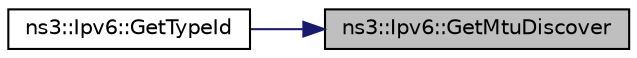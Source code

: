 digraph "ns3::Ipv6::GetMtuDiscover"
{
 // LATEX_PDF_SIZE
  edge [fontname="Helvetica",fontsize="10",labelfontname="Helvetica",labelfontsize="10"];
  node [fontname="Helvetica",fontsize="10",shape=record];
  rankdir="RL";
  Node1 [label="ns3::Ipv6::GetMtuDiscover",height=0.2,width=0.4,color="black", fillcolor="grey75", style="filled", fontcolor="black",tooltip="Get IPv6 MTU discover state."];
  Node1 -> Node2 [dir="back",color="midnightblue",fontsize="10",style="solid",fontname="Helvetica"];
  Node2 [label="ns3::Ipv6::GetTypeId",height=0.2,width=0.4,color="black", fillcolor="white", style="filled",URL="$classns3_1_1_ipv6.html#a286c4af336a746ceb5cfd655da1a42dd",tooltip="Get the type ID."];
}
